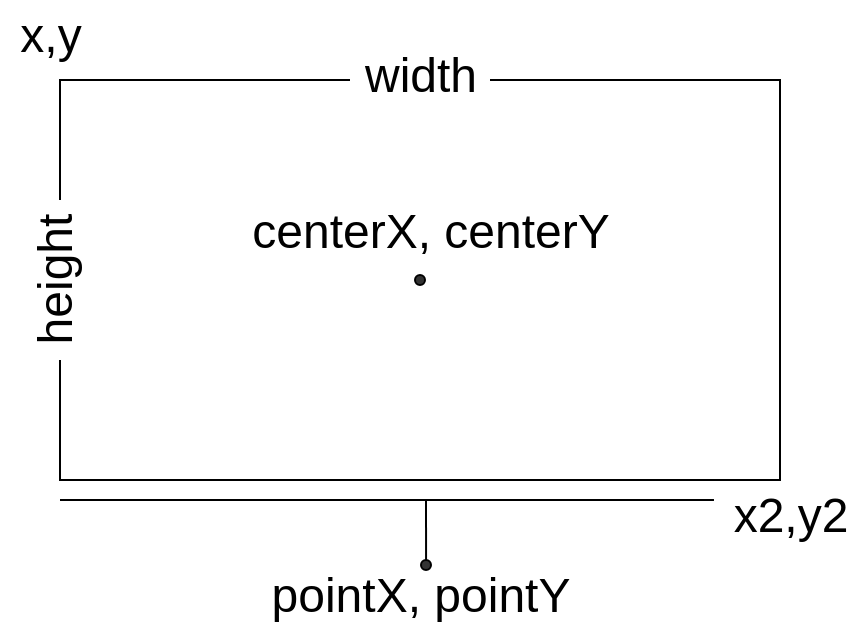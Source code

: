 <mxfile version="16.5.1" type="device"><diagram id="EVLCtf8sz0nmjKRDlPg8" name="Page-1"><mxGraphModel dx="1102" dy="865" grid="1" gridSize="10" guides="1" tooltips="1" connect="1" arrows="1" fold="1" page="1" pageScale="1" pageWidth="827" pageHeight="1169" math="0" shadow="0"><root><mxCell id="0"/><mxCell id="1" parent="0"/><mxCell id="BWzH6_z4CpH2qPS-tLJU-1" value="" style="rounded=0;whiteSpace=wrap;html=1;" parent="1" vertex="1"><mxGeometry x="200" y="240" width="360" height="200" as="geometry"/></mxCell><mxCell id="BWzH6_z4CpH2qPS-tLJU-2" value="" style="ellipse;whiteSpace=wrap;html=1;aspect=fixed;fillColor=#333333;" parent="1" vertex="1"><mxGeometry x="377.5" y="337.5" width="5" height="5" as="geometry"/></mxCell><mxCell id="BWzH6_z4CpH2qPS-tLJU-3" value="x,y" style="text;html=1;resizable=0;autosize=1;align=center;verticalAlign=middle;points=[];fillColor=none;strokeColor=none;rounded=0;fontSize=24;spacingBottom=4;" parent="1" vertex="1"><mxGeometry x="170" y="200" width="50" height="40" as="geometry"/></mxCell><mxCell id="BWzH6_z4CpH2qPS-tLJU-4" value="centerX, centerY" style="text;html=1;resizable=0;autosize=1;align=center;verticalAlign=middle;points=[];fillColor=none;strokeColor=none;rounded=0;fontSize=24;spacingBottom=4;" parent="1" vertex="1"><mxGeometry x="290" y="297.5" width="190" height="40" as="geometry"/></mxCell><mxCell id="BWzH6_z4CpH2qPS-tLJU-5" value="x2,y2" style="text;html=1;resizable=0;autosize=1;align=center;verticalAlign=middle;points=[];fillColor=none;strokeColor=none;rounded=0;fontSize=24;spacingBottom=4;" parent="1" vertex="1"><mxGeometry x="530" y="440" width="70" height="40" as="geometry"/></mxCell><mxCell id="BWzH6_z4CpH2qPS-tLJU-6" value="width" style="text;html=1;resizable=0;autosize=1;align=center;verticalAlign=middle;points=[];fillColor=#FFFFFF;strokeColor=none;rounded=0;fontSize=24;spacingBottom=4;" parent="1" vertex="1"><mxGeometry x="345" y="220" width="70" height="40" as="geometry"/></mxCell><mxCell id="BWzH6_z4CpH2qPS-tLJU-7" value="height" style="text;html=1;resizable=0;autosize=1;align=center;verticalAlign=middle;points=[];fillColor=#FFFFFF;strokeColor=none;rounded=0;fontSize=24;spacingBottom=4;rotation=-90;" parent="1" vertex="1"><mxGeometry x="160" y="320" width="80" height="40" as="geometry"/></mxCell><mxCell id="UO9AATUejETyqKvFxa_0-1" value="" style="endArrow=none;html=1;rounded=0;entryX=-0.043;entryY=0.25;entryDx=0;entryDy=0;entryPerimeter=0;" edge="1" parent="1" target="BWzH6_z4CpH2qPS-tLJU-5"><mxGeometry width="50" height="50" relative="1" as="geometry"><mxPoint x="200" y="450" as="sourcePoint"/><mxPoint x="440" y="420" as="targetPoint"/></mxGeometry></mxCell><mxCell id="UO9AATUejETyqKvFxa_0-3" value="pointX, pointY" style="text;html=1;resizable=0;autosize=1;align=center;verticalAlign=middle;points=[];fillColor=none;strokeColor=none;rounded=0;fontSize=24;spacingBottom=4;" vertex="1" parent="1"><mxGeometry x="300" y="480" width="160" height="40" as="geometry"/></mxCell><mxCell id="UO9AATUejETyqKvFxa_0-4" value="" style="ellipse;whiteSpace=wrap;html=1;aspect=fixed;fillColor=#333333;" vertex="1" parent="1"><mxGeometry x="380.5" y="480" width="5" height="5" as="geometry"/></mxCell><mxCell id="UO9AATUejETyqKvFxa_0-7" value="" style="endArrow=none;html=1;rounded=0;exitX=0.519;exitY=0;exitDx=0;exitDy=0;exitPerimeter=0;" edge="1" parent="1" source="UO9AATUejETyqKvFxa_0-3"><mxGeometry width="50" height="50" relative="1" as="geometry"><mxPoint x="390" y="470" as="sourcePoint"/><mxPoint x="383" y="450" as="targetPoint"/></mxGeometry></mxCell></root></mxGraphModel></diagram></mxfile>